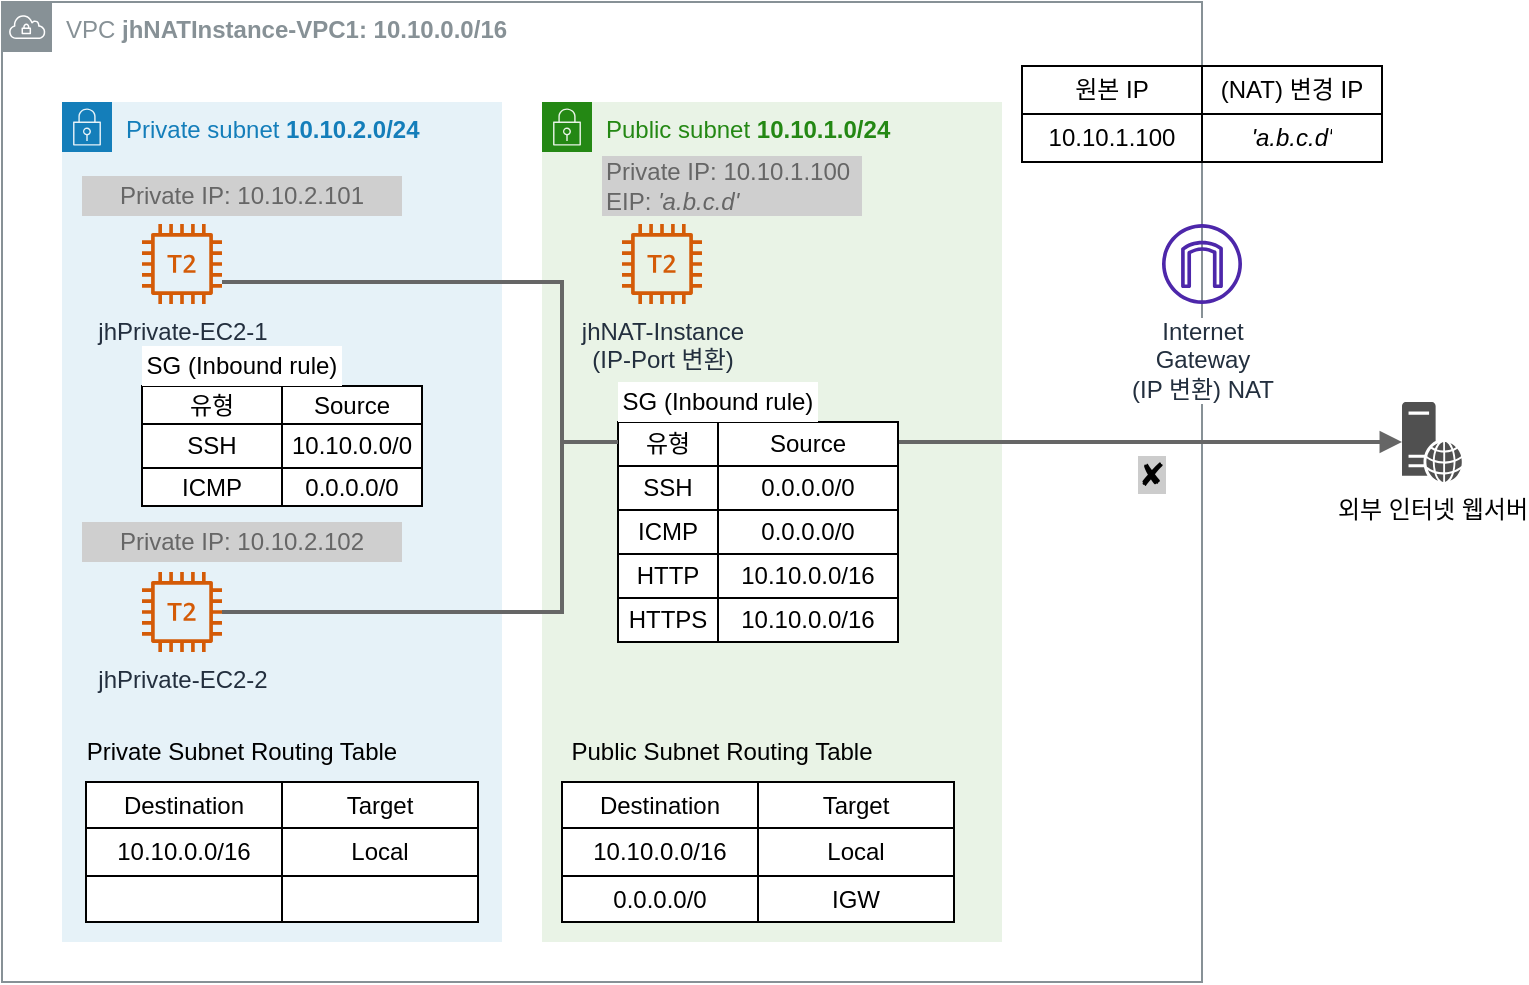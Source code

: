 <mxfile version="20.3.0" type="device"><diagram id="gJMvGmOqN9GEtLamHZN8" name="페이지-1"><mxGraphModel dx="1122" dy="896" grid="1" gridSize="10" guides="1" tooltips="1" connect="1" arrows="1" fold="1" page="1" pageScale="1" pageWidth="827" pageHeight="1169" math="0" shadow="0"><root><mxCell id="0"/><mxCell id="1" parent="0"/><mxCell id="DgH2BBAm2wH2bK-wktql-2" value="VPC &lt;b&gt;jhNATInstance-VPC1: 10.10.0.0/16&lt;/b&gt;" style="sketch=0;outlineConnect=0;gradientColor=none;html=1;whiteSpace=wrap;fontSize=12;fontStyle=0;shape=mxgraph.aws4.group;grIcon=mxgraph.aws4.group_vpc;strokeColor=#879196;fillColor=none;verticalAlign=top;align=left;spacingLeft=30;fontColor=#879196;dashed=0;" parent="1" vertex="1"><mxGeometry x="80" y="150" width="600" height="490" as="geometry"/></mxCell><mxCell id="DgH2BBAm2wH2bK-wktql-3" value="Private subnet &lt;b&gt;10.10.2.0/24&lt;/b&gt;" style="points=[[0,0],[0.25,0],[0.5,0],[0.75,0],[1,0],[1,0.25],[1,0.5],[1,0.75],[1,1],[0.75,1],[0.5,1],[0.25,1],[0,1],[0,0.75],[0,0.5],[0,0.25]];outlineConnect=0;gradientColor=none;html=1;whiteSpace=wrap;fontSize=12;fontStyle=0;container=1;pointerEvents=0;collapsible=0;recursiveResize=0;shape=mxgraph.aws4.group;grIcon=mxgraph.aws4.group_security_group;grStroke=0;strokeColor=#147EBA;fillColor=#E6F2F8;verticalAlign=top;align=left;spacingLeft=30;fontColor=#147EBA;dashed=0;" parent="1" vertex="1"><mxGeometry x="110" y="200" width="220" height="420" as="geometry"/></mxCell><mxCell id="DgH2BBAm2wH2bK-wktql-8" value="jhPrivate-EC2-2" style="sketch=0;outlineConnect=0;fontColor=#232F3E;gradientColor=none;fillColor=#D45B07;strokeColor=none;dashed=0;verticalLabelPosition=bottom;verticalAlign=top;align=center;html=1;fontSize=12;fontStyle=0;aspect=fixed;pointerEvents=1;shape=mxgraph.aws4.t2_instance;" parent="DgH2BBAm2wH2bK-wktql-3" vertex="1"><mxGeometry x="40" y="235" width="40" height="40" as="geometry"/></mxCell><mxCell id="DgH2BBAm2wH2bK-wktql-13" value="Private IP: 10.10.2.101" style="text;html=1;strokeColor=none;fillColor=#CFCFCF;align=center;verticalAlign=middle;whiteSpace=wrap;rounded=0;fontColor=#666666;" parent="DgH2BBAm2wH2bK-wktql-3" vertex="1"><mxGeometry x="10" y="37" width="160" height="20" as="geometry"/></mxCell><mxCell id="DgH2BBAm2wH2bK-wktql-38" value="Private Subnet Routing Table" style="text;html=1;strokeColor=none;fillColor=none;align=center;verticalAlign=middle;whiteSpace=wrap;rounded=0;fontColor=#000000;" parent="DgH2BBAm2wH2bK-wktql-3" vertex="1"><mxGeometry y="320" width="180" height="10" as="geometry"/></mxCell><mxCell id="DgH2BBAm2wH2bK-wktql-14" value="Private IP: 10.10.2.102" style="text;html=1;strokeColor=none;fillColor=#CFCFCF;align=center;verticalAlign=middle;whiteSpace=wrap;rounded=0;fontColor=#666666;" parent="DgH2BBAm2wH2bK-wktql-3" vertex="1"><mxGeometry x="10" y="210" width="160" height="20" as="geometry"/></mxCell><mxCell id="DgH2BBAm2wH2bK-wktql-4" value="Public subnet &lt;b&gt;10.10.1.0/24&lt;/b&gt;" style="points=[[0,0],[0.25,0],[0.5,0],[0.75,0],[1,0],[1,0.25],[1,0.5],[1,0.75],[1,1],[0.75,1],[0.5,1],[0.25,1],[0,1],[0,0.75],[0,0.5],[0,0.25]];outlineConnect=0;gradientColor=none;html=1;whiteSpace=wrap;fontSize=12;fontStyle=0;container=1;pointerEvents=0;collapsible=0;recursiveResize=0;shape=mxgraph.aws4.group;grIcon=mxgraph.aws4.group_security_group;grStroke=0;strokeColor=#248814;fillColor=#E9F3E6;verticalAlign=top;align=left;spacingLeft=30;fontColor=#248814;dashed=0;" parent="1" vertex="1"><mxGeometry x="350" y="200" width="230" height="420" as="geometry"/></mxCell><mxCell id="DgH2BBAm2wH2bK-wktql-50" value="Public Subnet Routing Table" style="text;html=1;strokeColor=none;fillColor=none;align=center;verticalAlign=middle;whiteSpace=wrap;rounded=0;fontColor=#000000;" parent="DgH2BBAm2wH2bK-wktql-4" vertex="1"><mxGeometry y="320" width="180" height="10" as="geometry"/></mxCell><mxCell id="bUCj2sxXc7C9fIMTrYXw-2" style="edgeStyle=orthogonalEdgeStyle;rounded=0;orthogonalLoop=1;jettySize=auto;html=1;fillColor=#f5f5f5;strokeColor=#666666;strokeWidth=2;endArrow=block;endFill=1;" parent="1" source="DgH2BBAm2wH2bK-wktql-7" target="bUCj2sxXc7C9fIMTrYXw-1" edge="1"><mxGeometry relative="1" as="geometry"><Array as="points"><mxPoint x="360" y="290"/><mxPoint x="360" y="370"/></Array></mxGeometry></mxCell><mxCell id="DgH2BBAm2wH2bK-wktql-9" value="jhNAT-Instance&lt;br&gt;(IP-Port 변환)" style="sketch=0;outlineConnect=0;fontColor=#232F3E;gradientColor=none;fillColor=#D45B07;strokeColor=none;dashed=0;verticalLabelPosition=bottom;verticalAlign=top;align=center;html=1;fontSize=12;fontStyle=0;aspect=fixed;pointerEvents=1;shape=mxgraph.aws4.t2_instance;" parent="1" vertex="1"><mxGeometry x="390" y="261" width="40" height="40" as="geometry"/></mxCell><mxCell id="DgH2BBAm2wH2bK-wktql-10" value="Internet&lt;br&gt;Gateway&lt;br&gt;(IP 변환) NAT" style="sketch=0;outlineConnect=0;fontColor=#232F3E;gradientColor=none;fillColor=#4D27AA;strokeColor=none;dashed=0;verticalLabelPosition=bottom;verticalAlign=top;align=center;html=1;fontSize=12;fontStyle=0;aspect=fixed;pointerEvents=1;shape=mxgraph.aws4.internet_gateway;rounded=0;shadow=0;labelBackgroundColor=default;" parent="1" vertex="1"><mxGeometry x="660" y="261" width="40" height="40" as="geometry"/></mxCell><mxCell id="DgH2BBAm2wH2bK-wktql-12" value="Private IP: 10.10.1.100&lt;br&gt;EIP: &lt;i&gt;'a.b.c.d'&lt;/i&gt;" style="text;html=1;strokeColor=none;fillColor=#CFCFCF;align=left;verticalAlign=middle;whiteSpace=wrap;rounded=0;fontColor=#666666;" parent="1" vertex="1"><mxGeometry x="380" y="227" width="130" height="30" as="geometry"/></mxCell><mxCell id="DgH2BBAm2wH2bK-wktql-28" value="" style="shape=table;startSize=0;container=1;collapsible=0;childLayout=tableLayout;fontColor=#000000;" parent="1" vertex="1"><mxGeometry x="122" y="540" width="196" height="70" as="geometry"/></mxCell><mxCell id="DgH2BBAm2wH2bK-wktql-29" value="" style="shape=tableRow;horizontal=0;startSize=0;swimlaneHead=0;swimlaneBody=0;top=0;left=0;bottom=0;right=0;collapsible=0;dropTarget=0;fillColor=none;points=[[0,0.5],[1,0.5]];portConstraint=eastwest;fontColor=#666666;" parent="DgH2BBAm2wH2bK-wktql-28" vertex="1"><mxGeometry width="196" height="23" as="geometry"/></mxCell><mxCell id="DgH2BBAm2wH2bK-wktql-30" value="Destination" style="shape=partialRectangle;html=1;whiteSpace=wrap;connectable=0;overflow=hidden;fillColor=none;top=0;left=0;bottom=0;right=0;pointerEvents=1;fontColor=#000000;" parent="DgH2BBAm2wH2bK-wktql-29" vertex="1"><mxGeometry width="98" height="23" as="geometry"><mxRectangle width="98" height="23" as="alternateBounds"/></mxGeometry></mxCell><mxCell id="DgH2BBAm2wH2bK-wktql-31" value="Target" style="shape=partialRectangle;html=1;whiteSpace=wrap;connectable=0;overflow=hidden;fillColor=none;top=0;left=0;bottom=0;right=0;pointerEvents=1;fontColor=#000000;" parent="DgH2BBAm2wH2bK-wktql-29" vertex="1"><mxGeometry x="98" width="98" height="23" as="geometry"><mxRectangle width="98" height="23" as="alternateBounds"/></mxGeometry></mxCell><mxCell id="DgH2BBAm2wH2bK-wktql-32" value="" style="shape=tableRow;horizontal=0;startSize=0;swimlaneHead=0;swimlaneBody=0;top=0;left=0;bottom=0;right=0;collapsible=0;dropTarget=0;fillColor=none;points=[[0,0.5],[1,0.5]];portConstraint=eastwest;fontColor=#666666;" parent="DgH2BBAm2wH2bK-wktql-28" vertex="1"><mxGeometry y="23" width="196" height="24" as="geometry"/></mxCell><mxCell id="DgH2BBAm2wH2bK-wktql-33" value="10.10.0.0/16" style="shape=partialRectangle;html=1;whiteSpace=wrap;connectable=0;overflow=hidden;fillColor=none;top=0;left=0;bottom=0;right=0;pointerEvents=1;fontColor=#000000;" parent="DgH2BBAm2wH2bK-wktql-32" vertex="1"><mxGeometry width="98" height="24" as="geometry"><mxRectangle width="98" height="24" as="alternateBounds"/></mxGeometry></mxCell><mxCell id="DgH2BBAm2wH2bK-wktql-34" value="Local" style="shape=partialRectangle;html=1;whiteSpace=wrap;connectable=0;overflow=hidden;fillColor=none;top=0;left=0;bottom=0;right=0;pointerEvents=1;fontColor=#000000;" parent="DgH2BBAm2wH2bK-wktql-32" vertex="1"><mxGeometry x="98" width="98" height="24" as="geometry"><mxRectangle width="98" height="24" as="alternateBounds"/></mxGeometry></mxCell><mxCell id="DgH2BBAm2wH2bK-wktql-35" value="" style="shape=tableRow;horizontal=0;startSize=0;swimlaneHead=0;swimlaneBody=0;top=0;left=0;bottom=0;right=0;collapsible=0;dropTarget=0;fillColor=none;points=[[0,0.5],[1,0.5]];portConstraint=eastwest;fontColor=#666666;" parent="DgH2BBAm2wH2bK-wktql-28" vertex="1"><mxGeometry y="47" width="196" height="23" as="geometry"/></mxCell><mxCell id="DgH2BBAm2wH2bK-wktql-36" value="" style="shape=partialRectangle;html=1;whiteSpace=wrap;connectable=0;overflow=hidden;fillColor=none;top=0;left=0;bottom=0;right=0;pointerEvents=1;fontColor=#000000;" parent="DgH2BBAm2wH2bK-wktql-35" vertex="1"><mxGeometry width="98" height="23" as="geometry"><mxRectangle width="98" height="23" as="alternateBounds"/></mxGeometry></mxCell><mxCell id="DgH2BBAm2wH2bK-wktql-37" value="" style="shape=partialRectangle;html=1;whiteSpace=wrap;connectable=0;overflow=hidden;fillColor=none;top=0;left=0;bottom=0;right=0;pointerEvents=1;fontColor=#000000;" parent="DgH2BBAm2wH2bK-wktql-35" vertex="1"><mxGeometry x="98" width="98" height="23" as="geometry"><mxRectangle width="98" height="23" as="alternateBounds"/></mxGeometry></mxCell><mxCell id="DgH2BBAm2wH2bK-wktql-40" value="" style="shape=table;startSize=0;container=1;collapsible=0;childLayout=tableLayout;fontColor=#000000;" parent="1" vertex="1"><mxGeometry x="360" y="540" width="196" height="70" as="geometry"/></mxCell><mxCell id="DgH2BBAm2wH2bK-wktql-41" value="" style="shape=tableRow;horizontal=0;startSize=0;swimlaneHead=0;swimlaneBody=0;top=0;left=0;bottom=0;right=0;collapsible=0;dropTarget=0;fillColor=none;points=[[0,0.5],[1,0.5]];portConstraint=eastwest;fontColor=#666666;" parent="DgH2BBAm2wH2bK-wktql-40" vertex="1"><mxGeometry width="196" height="23" as="geometry"/></mxCell><mxCell id="DgH2BBAm2wH2bK-wktql-42" value="Destination" style="shape=partialRectangle;html=1;whiteSpace=wrap;connectable=0;overflow=hidden;fillColor=none;top=0;left=0;bottom=0;right=0;pointerEvents=1;fontColor=#000000;" parent="DgH2BBAm2wH2bK-wktql-41" vertex="1"><mxGeometry width="98" height="23" as="geometry"><mxRectangle width="98" height="23" as="alternateBounds"/></mxGeometry></mxCell><mxCell id="DgH2BBAm2wH2bK-wktql-43" value="Target" style="shape=partialRectangle;html=1;whiteSpace=wrap;connectable=0;overflow=hidden;fillColor=none;top=0;left=0;bottom=0;right=0;pointerEvents=1;fontColor=#000000;" parent="DgH2BBAm2wH2bK-wktql-41" vertex="1"><mxGeometry x="98" width="98" height="23" as="geometry"><mxRectangle width="98" height="23" as="alternateBounds"/></mxGeometry></mxCell><mxCell id="DgH2BBAm2wH2bK-wktql-44" value="" style="shape=tableRow;horizontal=0;startSize=0;swimlaneHead=0;swimlaneBody=0;top=0;left=0;bottom=0;right=0;collapsible=0;dropTarget=0;fillColor=none;points=[[0,0.5],[1,0.5]];portConstraint=eastwest;fontColor=#666666;" parent="DgH2BBAm2wH2bK-wktql-40" vertex="1"><mxGeometry y="23" width="196" height="24" as="geometry"/></mxCell><mxCell id="DgH2BBAm2wH2bK-wktql-45" value="10.10.0.0/16" style="shape=partialRectangle;html=1;whiteSpace=wrap;connectable=0;overflow=hidden;fillColor=none;top=0;left=0;bottom=0;right=0;pointerEvents=1;fontColor=#000000;" parent="DgH2BBAm2wH2bK-wktql-44" vertex="1"><mxGeometry width="98" height="24" as="geometry"><mxRectangle width="98" height="24" as="alternateBounds"/></mxGeometry></mxCell><mxCell id="DgH2BBAm2wH2bK-wktql-46" value="Local" style="shape=partialRectangle;html=1;whiteSpace=wrap;connectable=0;overflow=hidden;fillColor=none;top=0;left=0;bottom=0;right=0;pointerEvents=1;fontColor=#000000;" parent="DgH2BBAm2wH2bK-wktql-44" vertex="1"><mxGeometry x="98" width="98" height="24" as="geometry"><mxRectangle width="98" height="24" as="alternateBounds"/></mxGeometry></mxCell><mxCell id="DgH2BBAm2wH2bK-wktql-47" value="" style="shape=tableRow;horizontal=0;startSize=0;swimlaneHead=0;swimlaneBody=0;top=0;left=0;bottom=0;right=0;collapsible=0;dropTarget=0;fillColor=none;points=[[0,0.5],[1,0.5]];portConstraint=eastwest;fontColor=#666666;" parent="DgH2BBAm2wH2bK-wktql-40" vertex="1"><mxGeometry y="47" width="196" height="23" as="geometry"/></mxCell><mxCell id="DgH2BBAm2wH2bK-wktql-48" value="0.0.0.0/0" style="shape=partialRectangle;html=1;whiteSpace=wrap;connectable=0;overflow=hidden;fillColor=none;top=0;left=0;bottom=0;right=0;pointerEvents=1;fontColor=#000000;" parent="DgH2BBAm2wH2bK-wktql-47" vertex="1"><mxGeometry width="98" height="23" as="geometry"><mxRectangle width="98" height="23" as="alternateBounds"/></mxGeometry></mxCell><mxCell id="DgH2BBAm2wH2bK-wktql-49" value="IGW" style="shape=partialRectangle;html=1;whiteSpace=wrap;connectable=0;overflow=hidden;fillColor=none;top=0;left=0;bottom=0;right=0;pointerEvents=1;fontColor=#000000;" parent="DgH2BBAm2wH2bK-wktql-47" vertex="1"><mxGeometry x="98" width="98" height="23" as="geometry"><mxRectangle width="98" height="23" as="alternateBounds"/></mxGeometry></mxCell><mxCell id="DgH2BBAm2wH2bK-wktql-51" value="" style="shape=table;startSize=0;container=1;collapsible=0;childLayout=tableLayout;fontColor=#000000;" parent="1" vertex="1"><mxGeometry x="590" y="182" width="180" height="48" as="geometry"/></mxCell><mxCell id="DgH2BBAm2wH2bK-wktql-52" value="" style="shape=tableRow;horizontal=0;startSize=0;swimlaneHead=0;swimlaneBody=0;top=0;left=0;bottom=0;right=0;collapsible=0;dropTarget=0;fillColor=none;points=[[0,0.5],[1,0.5]];portConstraint=eastwest;fontColor=#000000;" parent="DgH2BBAm2wH2bK-wktql-51" vertex="1"><mxGeometry width="180" height="24" as="geometry"/></mxCell><mxCell id="DgH2BBAm2wH2bK-wktql-53" value="원본 IP" style="shape=partialRectangle;html=1;whiteSpace=wrap;connectable=0;overflow=hidden;fillColor=none;top=0;left=0;bottom=0;right=0;pointerEvents=1;fontColor=#000000;" parent="DgH2BBAm2wH2bK-wktql-52" vertex="1"><mxGeometry width="90" height="24" as="geometry"><mxRectangle width="90" height="24" as="alternateBounds"/></mxGeometry></mxCell><mxCell id="DgH2BBAm2wH2bK-wktql-54" value="(NAT) 변경 IP" style="shape=partialRectangle;html=1;whiteSpace=wrap;connectable=0;overflow=hidden;fillColor=none;top=0;left=0;bottom=0;right=0;pointerEvents=1;fontColor=#000000;" parent="DgH2BBAm2wH2bK-wktql-52" vertex="1"><mxGeometry x="90" width="90" height="24" as="geometry"><mxRectangle width="90" height="24" as="alternateBounds"/></mxGeometry></mxCell><mxCell id="DgH2BBAm2wH2bK-wktql-55" value="" style="shape=tableRow;horizontal=0;startSize=0;swimlaneHead=0;swimlaneBody=0;top=0;left=0;bottom=0;right=0;collapsible=0;dropTarget=0;fillColor=none;points=[[0,0.5],[1,0.5]];portConstraint=eastwest;fontColor=#000000;" parent="DgH2BBAm2wH2bK-wktql-51" vertex="1"><mxGeometry y="24" width="180" height="24" as="geometry"/></mxCell><mxCell id="DgH2BBAm2wH2bK-wktql-56" value="10.10.1.100" style="shape=partialRectangle;html=1;whiteSpace=wrap;connectable=0;overflow=hidden;fillColor=none;top=0;left=0;bottom=0;right=0;pointerEvents=1;fontColor=#000000;" parent="DgH2BBAm2wH2bK-wktql-55" vertex="1"><mxGeometry width="90" height="24" as="geometry"><mxRectangle width="90" height="24" as="alternateBounds"/></mxGeometry></mxCell><mxCell id="DgH2BBAm2wH2bK-wktql-57" value="&lt;i&gt;'a.b.c.d'&lt;/i&gt;" style="shape=partialRectangle;html=1;whiteSpace=wrap;connectable=0;overflow=hidden;fillColor=none;top=0;left=0;bottom=0;right=0;pointerEvents=1;fontColor=#000000;" parent="DgH2BBAm2wH2bK-wktql-55" vertex="1"><mxGeometry x="90" width="90" height="24" as="geometry"><mxRectangle width="90" height="24" as="alternateBounds"/></mxGeometry></mxCell><mxCell id="bUCj2sxXc7C9fIMTrYXw-1" value="외부 인터넷 웹서버" style="sketch=0;pointerEvents=1;shadow=0;dashed=0;html=1;strokeColor=none;fillColor=#505050;labelPosition=center;verticalLabelPosition=bottom;verticalAlign=top;outlineConnect=0;align=center;shape=mxgraph.office.servers.web_server;" parent="1" vertex="1"><mxGeometry x="780" y="350" width="30" height="40" as="geometry"/></mxCell><mxCell id="DgH2BBAm2wH2bK-wktql-7" value="jhPrivate-EC2-1" style="sketch=0;outlineConnect=0;fontColor=#232F3E;gradientColor=none;fillColor=#D45B07;strokeColor=none;dashed=0;verticalLabelPosition=bottom;verticalAlign=top;align=center;html=1;fontSize=12;fontStyle=0;aspect=fixed;pointerEvents=1;shape=mxgraph.aws4.t2_instance;" parent="1" vertex="1"><mxGeometry x="150" y="261" width="40" height="40" as="geometry"/></mxCell><mxCell id="bUCj2sxXc7C9fIMTrYXw-4" value="✘" style="text;html=1;strokeColor=none;fillColor=none;align=center;verticalAlign=middle;whiteSpace=wrap;rounded=0;labelBackgroundColor=#CCCCCC;fontSize=16;" parent="1" vertex="1"><mxGeometry x="640" y="376" width="30" height="20" as="geometry"/></mxCell><mxCell id="nKCMqag7qV9MLxsKuIRX-12" value="" style="shape=table;startSize=0;container=1;collapsible=0;childLayout=tableLayout;fillColor=#FFFFFF;" vertex="1" parent="1"><mxGeometry x="150" y="342" width="140" height="60" as="geometry"/></mxCell><mxCell id="nKCMqag7qV9MLxsKuIRX-13" value="" style="shape=tableRow;horizontal=0;startSize=0;swimlaneHead=0;swimlaneBody=0;top=0;left=0;bottom=0;right=0;collapsible=0;dropTarget=0;fillColor=none;points=[[0,0.5],[1,0.5]];portConstraint=eastwest;" vertex="1" parent="nKCMqag7qV9MLxsKuIRX-12"><mxGeometry width="140" height="19" as="geometry"/></mxCell><mxCell id="nKCMqag7qV9MLxsKuIRX-14" value="유형" style="shape=partialRectangle;html=1;whiteSpace=wrap;connectable=0;overflow=hidden;fillColor=none;top=0;left=0;bottom=0;right=0;pointerEvents=1;" vertex="1" parent="nKCMqag7qV9MLxsKuIRX-13"><mxGeometry width="70" height="19" as="geometry"><mxRectangle width="70" height="19" as="alternateBounds"/></mxGeometry></mxCell><mxCell id="nKCMqag7qV9MLxsKuIRX-15" value="Source" style="shape=partialRectangle;html=1;whiteSpace=wrap;connectable=0;overflow=hidden;fillColor=none;top=0;left=0;bottom=0;right=0;pointerEvents=1;" vertex="1" parent="nKCMqag7qV9MLxsKuIRX-13"><mxGeometry x="70" width="70" height="19" as="geometry"><mxRectangle width="70" height="19" as="alternateBounds"/></mxGeometry></mxCell><mxCell id="nKCMqag7qV9MLxsKuIRX-16" value="" style="shape=tableRow;horizontal=0;startSize=0;swimlaneHead=0;swimlaneBody=0;top=0;left=0;bottom=0;right=0;collapsible=0;dropTarget=0;fillColor=none;points=[[0,0.5],[1,0.5]];portConstraint=eastwest;" vertex="1" parent="nKCMqag7qV9MLxsKuIRX-12"><mxGeometry y="19" width="140" height="22" as="geometry"/></mxCell><mxCell id="nKCMqag7qV9MLxsKuIRX-17" value="SSH" style="shape=partialRectangle;html=1;whiteSpace=wrap;connectable=0;overflow=hidden;fillColor=none;top=0;left=0;bottom=0;right=0;pointerEvents=1;" vertex="1" parent="nKCMqag7qV9MLxsKuIRX-16"><mxGeometry width="70" height="22" as="geometry"><mxRectangle width="70" height="22" as="alternateBounds"/></mxGeometry></mxCell><mxCell id="nKCMqag7qV9MLxsKuIRX-18" value="10.10.0.0/0" style="shape=partialRectangle;html=1;whiteSpace=wrap;connectable=0;overflow=hidden;fillColor=none;top=0;left=0;bottom=0;right=0;pointerEvents=1;" vertex="1" parent="nKCMqag7qV9MLxsKuIRX-16"><mxGeometry x="70" width="70" height="22" as="geometry"><mxRectangle width="70" height="22" as="alternateBounds"/></mxGeometry></mxCell><mxCell id="nKCMqag7qV9MLxsKuIRX-19" value="" style="shape=tableRow;horizontal=0;startSize=0;swimlaneHead=0;swimlaneBody=0;top=0;left=0;bottom=0;right=0;collapsible=0;dropTarget=0;fillColor=none;points=[[0,0.5],[1,0.5]];portConstraint=eastwest;" vertex="1" parent="nKCMqag7qV9MLxsKuIRX-12"><mxGeometry y="41" width="140" height="19" as="geometry"/></mxCell><mxCell id="nKCMqag7qV9MLxsKuIRX-20" value="ICMP" style="shape=partialRectangle;html=1;whiteSpace=wrap;connectable=0;overflow=hidden;fillColor=none;top=0;left=0;bottom=0;right=0;pointerEvents=1;" vertex="1" parent="nKCMqag7qV9MLxsKuIRX-19"><mxGeometry width="70" height="19" as="geometry"><mxRectangle width="70" height="19" as="alternateBounds"/></mxGeometry></mxCell><mxCell id="nKCMqag7qV9MLxsKuIRX-21" value="0.0.0.0/0" style="shape=partialRectangle;html=1;whiteSpace=wrap;connectable=0;overflow=hidden;fillColor=none;top=0;left=0;bottom=0;right=0;pointerEvents=1;" vertex="1" parent="nKCMqag7qV9MLxsKuIRX-19"><mxGeometry x="70" width="70" height="19" as="geometry"><mxRectangle width="70" height="19" as="alternateBounds"/></mxGeometry></mxCell><mxCell id="nKCMqag7qV9MLxsKuIRX-35" value="SG (Inbound rule)" style="text;html=1;align=center;verticalAlign=middle;whiteSpace=wrap;rounded=0;fillColor=default;" vertex="1" parent="1"><mxGeometry x="150" y="322" width="100" height="20" as="geometry"/></mxCell><mxCell id="nKCMqag7qV9MLxsKuIRX-36" value="" style="shape=table;startSize=0;container=1;collapsible=0;childLayout=tableLayout;fillColor=default;" vertex="1" parent="1"><mxGeometry x="388" y="360" width="140" height="110" as="geometry"/></mxCell><mxCell id="nKCMqag7qV9MLxsKuIRX-37" value="" style="shape=tableRow;horizontal=0;startSize=0;swimlaneHead=0;swimlaneBody=0;top=0;left=0;bottom=0;right=0;collapsible=0;dropTarget=0;fillColor=none;points=[[0,0.5],[1,0.5]];portConstraint=eastwest;" vertex="1" parent="nKCMqag7qV9MLxsKuIRX-36"><mxGeometry width="140" height="22" as="geometry"/></mxCell><mxCell id="nKCMqag7qV9MLxsKuIRX-38" value="유형" style="shape=partialRectangle;html=1;whiteSpace=wrap;connectable=0;overflow=hidden;fillColor=none;top=0;left=0;bottom=0;right=0;pointerEvents=1;" vertex="1" parent="nKCMqag7qV9MLxsKuIRX-37"><mxGeometry width="50" height="22" as="geometry"><mxRectangle width="50" height="22" as="alternateBounds"/></mxGeometry></mxCell><mxCell id="nKCMqag7qV9MLxsKuIRX-39" value="Source" style="shape=partialRectangle;html=1;whiteSpace=wrap;connectable=0;overflow=hidden;fillColor=none;top=0;left=0;bottom=0;right=0;pointerEvents=1;" vertex="1" parent="nKCMqag7qV9MLxsKuIRX-37"><mxGeometry x="50" width="90" height="22" as="geometry"><mxRectangle width="90" height="22" as="alternateBounds"/></mxGeometry></mxCell><mxCell id="nKCMqag7qV9MLxsKuIRX-40" value="" style="shape=tableRow;horizontal=0;startSize=0;swimlaneHead=0;swimlaneBody=0;top=0;left=0;bottom=0;right=0;collapsible=0;dropTarget=0;fillColor=none;points=[[0,0.5],[1,0.5]];portConstraint=eastwest;" vertex="1" parent="nKCMqag7qV9MLxsKuIRX-36"><mxGeometry y="22" width="140" height="22" as="geometry"/></mxCell><mxCell id="nKCMqag7qV9MLxsKuIRX-41" value="SSH" style="shape=partialRectangle;html=1;whiteSpace=wrap;connectable=0;overflow=hidden;fillColor=none;top=0;left=0;bottom=0;right=0;pointerEvents=1;" vertex="1" parent="nKCMqag7qV9MLxsKuIRX-40"><mxGeometry width="50" height="22" as="geometry"><mxRectangle width="50" height="22" as="alternateBounds"/></mxGeometry></mxCell><mxCell id="nKCMqag7qV9MLxsKuIRX-42" value="0.0.0.0/0" style="shape=partialRectangle;html=1;whiteSpace=wrap;connectable=0;overflow=hidden;fillColor=none;top=0;left=0;bottom=0;right=0;pointerEvents=1;" vertex="1" parent="nKCMqag7qV9MLxsKuIRX-40"><mxGeometry x="50" width="90" height="22" as="geometry"><mxRectangle width="90" height="22" as="alternateBounds"/></mxGeometry></mxCell><mxCell id="nKCMqag7qV9MLxsKuIRX-43" value="" style="shape=tableRow;horizontal=0;startSize=0;swimlaneHead=0;swimlaneBody=0;top=0;left=0;bottom=0;right=0;collapsible=0;dropTarget=0;fillColor=none;points=[[0,0.5],[1,0.5]];portConstraint=eastwest;" vertex="1" parent="nKCMqag7qV9MLxsKuIRX-36"><mxGeometry y="44" width="140" height="22" as="geometry"/></mxCell><mxCell id="nKCMqag7qV9MLxsKuIRX-44" value="ICMP" style="shape=partialRectangle;html=1;whiteSpace=wrap;connectable=0;overflow=hidden;fillColor=none;top=0;left=0;bottom=0;right=0;pointerEvents=1;" vertex="1" parent="nKCMqag7qV9MLxsKuIRX-43"><mxGeometry width="50" height="22" as="geometry"><mxRectangle width="50" height="22" as="alternateBounds"/></mxGeometry></mxCell><mxCell id="nKCMqag7qV9MLxsKuIRX-45" value="0.0.0.0/0" style="shape=partialRectangle;html=1;whiteSpace=wrap;connectable=0;overflow=hidden;fillColor=none;top=0;left=0;bottom=0;right=0;pointerEvents=1;" vertex="1" parent="nKCMqag7qV9MLxsKuIRX-43"><mxGeometry x="50" width="90" height="22" as="geometry"><mxRectangle width="90" height="22" as="alternateBounds"/></mxGeometry></mxCell><mxCell id="nKCMqag7qV9MLxsKuIRX-46" value="" style="shape=tableRow;horizontal=0;startSize=0;swimlaneHead=0;swimlaneBody=0;top=0;left=0;bottom=0;right=0;collapsible=0;dropTarget=0;fillColor=none;points=[[0,0.5],[1,0.5]];portConstraint=eastwest;" vertex="1" parent="nKCMqag7qV9MLxsKuIRX-36"><mxGeometry y="66" width="140" height="22" as="geometry"/></mxCell><mxCell id="nKCMqag7qV9MLxsKuIRX-47" value="HTTP" style="shape=partialRectangle;html=1;whiteSpace=wrap;connectable=0;overflow=hidden;fillColor=none;top=0;left=0;bottom=0;right=0;pointerEvents=1;" vertex="1" parent="nKCMqag7qV9MLxsKuIRX-46"><mxGeometry width="50" height="22" as="geometry"><mxRectangle width="50" height="22" as="alternateBounds"/></mxGeometry></mxCell><mxCell id="nKCMqag7qV9MLxsKuIRX-48" value="10.10.0.0/16" style="shape=partialRectangle;html=1;whiteSpace=wrap;connectable=0;overflow=hidden;fillColor=none;top=0;left=0;bottom=0;right=0;pointerEvents=1;" vertex="1" parent="nKCMqag7qV9MLxsKuIRX-46"><mxGeometry x="50" width="90" height="22" as="geometry"><mxRectangle width="90" height="22" as="alternateBounds"/></mxGeometry></mxCell><mxCell id="nKCMqag7qV9MLxsKuIRX-49" value="" style="shape=tableRow;horizontal=0;startSize=0;swimlaneHead=0;swimlaneBody=0;top=0;left=0;bottom=0;right=0;collapsible=0;dropTarget=0;fillColor=none;points=[[0,0.5],[1,0.5]];portConstraint=eastwest;" vertex="1" parent="nKCMqag7qV9MLxsKuIRX-36"><mxGeometry y="88" width="140" height="22" as="geometry"/></mxCell><mxCell id="nKCMqag7qV9MLxsKuIRX-50" value="HTTPS" style="shape=partialRectangle;html=1;whiteSpace=wrap;connectable=0;overflow=hidden;fillColor=none;top=0;left=0;bottom=0;right=0;pointerEvents=1;" vertex="1" parent="nKCMqag7qV9MLxsKuIRX-49"><mxGeometry width="50" height="22" as="geometry"><mxRectangle width="50" height="22" as="alternateBounds"/></mxGeometry></mxCell><mxCell id="nKCMqag7qV9MLxsKuIRX-51" value="10.10.0.0/16" style="shape=partialRectangle;html=1;whiteSpace=wrap;connectable=0;overflow=hidden;fillColor=none;top=0;left=0;bottom=0;right=0;pointerEvents=1;" vertex="1" parent="nKCMqag7qV9MLxsKuIRX-49"><mxGeometry x="50" width="90" height="22" as="geometry"><mxRectangle width="90" height="22" as="alternateBounds"/></mxGeometry></mxCell><mxCell id="nKCMqag7qV9MLxsKuIRX-53" value="" style="edgeStyle=orthogonalEdgeStyle;rounded=0;orthogonalLoop=1;jettySize=auto;html=1;fillColor=#f5f5f5;strokeColor=#666666;strokeWidth=2;endArrow=none;endFill=1;" edge="1" parent="1" source="DgH2BBAm2wH2bK-wktql-8" target="nKCMqag7qV9MLxsKuIRX-36"><mxGeometry relative="1" as="geometry"><Array as="points"><mxPoint x="360" y="455"/><mxPoint x="360" y="370"/></Array><mxPoint x="190" y="450" as="sourcePoint"/><mxPoint x="780" y="370" as="targetPoint"/></mxGeometry></mxCell><mxCell id="nKCMqag7qV9MLxsKuIRX-54" value="SG (Inbound rule)" style="text;html=1;align=center;verticalAlign=middle;whiteSpace=wrap;rounded=0;fillColor=default;" vertex="1" parent="1"><mxGeometry x="388" y="340" width="100" height="20" as="geometry"/></mxCell></root></mxGraphModel></diagram></mxfile>